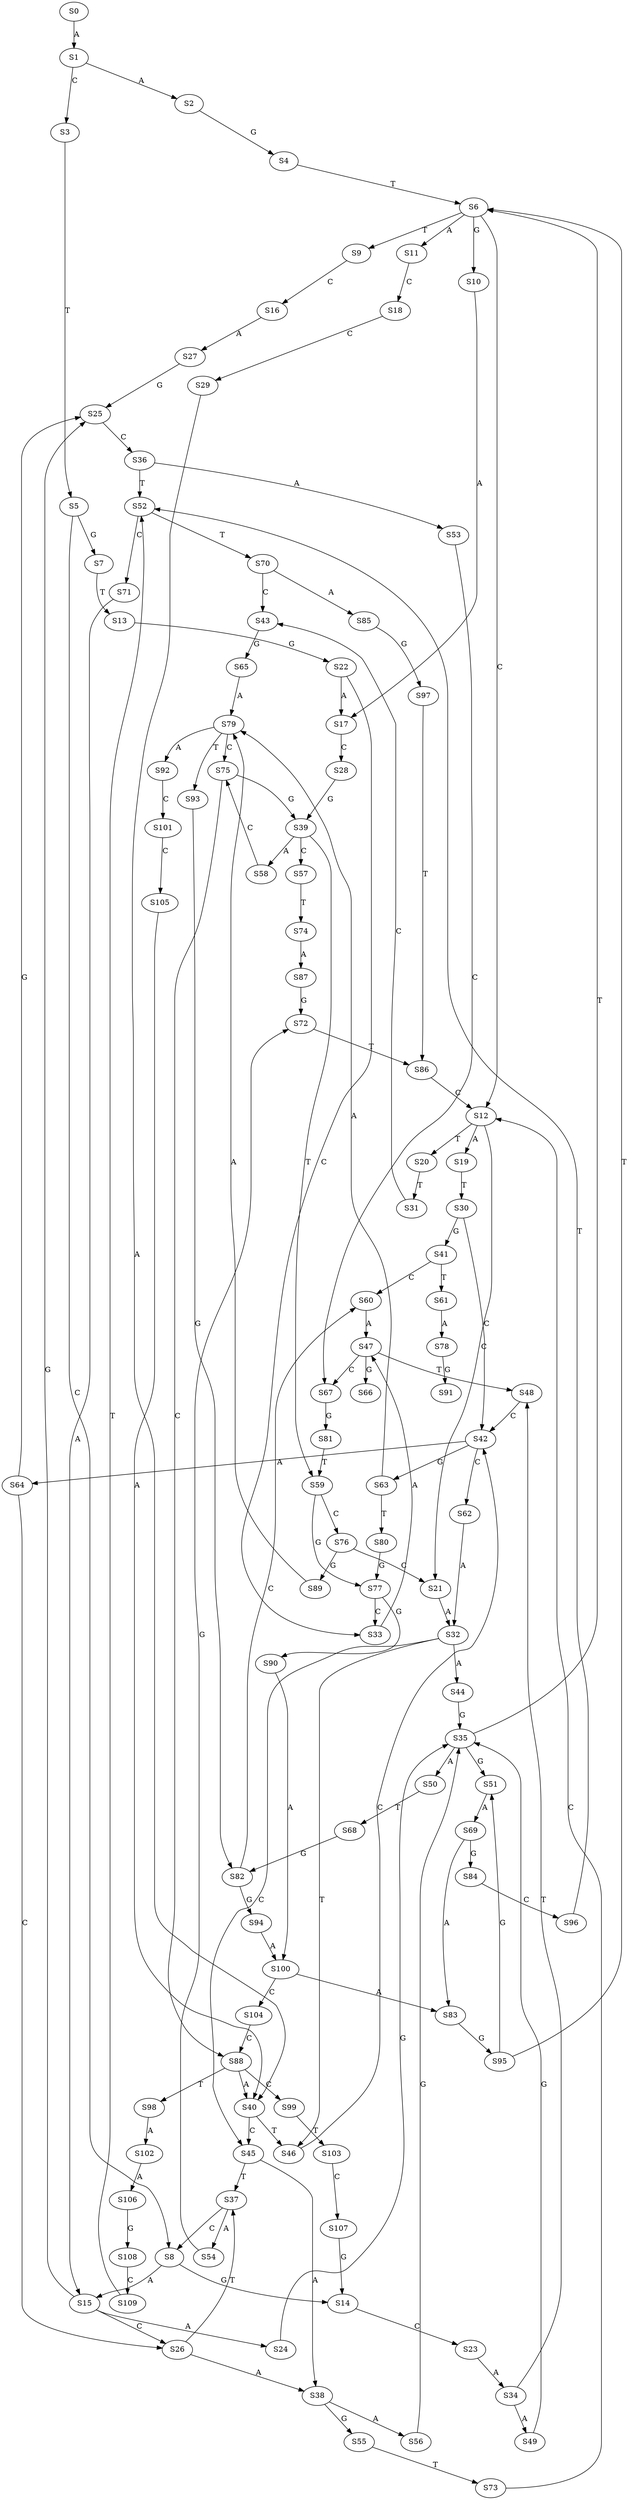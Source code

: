 strict digraph  {
	S0 -> S1 [ label = A ];
	S1 -> S2 [ label = A ];
	S1 -> S3 [ label = C ];
	S2 -> S4 [ label = G ];
	S3 -> S5 [ label = T ];
	S4 -> S6 [ label = T ];
	S5 -> S7 [ label = G ];
	S5 -> S8 [ label = C ];
	S6 -> S9 [ label = T ];
	S6 -> S10 [ label = G ];
	S6 -> S11 [ label = A ];
	S6 -> S12 [ label = C ];
	S7 -> S13 [ label = T ];
	S8 -> S14 [ label = G ];
	S8 -> S15 [ label = A ];
	S9 -> S16 [ label = C ];
	S10 -> S17 [ label = A ];
	S11 -> S18 [ label = C ];
	S12 -> S19 [ label = A ];
	S12 -> S20 [ label = T ];
	S12 -> S21 [ label = C ];
	S13 -> S22 [ label = G ];
	S14 -> S23 [ label = C ];
	S15 -> S24 [ label = A ];
	S15 -> S25 [ label = G ];
	S15 -> S26 [ label = C ];
	S16 -> S27 [ label = A ];
	S17 -> S28 [ label = C ];
	S18 -> S29 [ label = C ];
	S19 -> S30 [ label = T ];
	S20 -> S31 [ label = T ];
	S21 -> S32 [ label = A ];
	S22 -> S33 [ label = C ];
	S22 -> S17 [ label = A ];
	S23 -> S34 [ label = A ];
	S24 -> S35 [ label = G ];
	S25 -> S36 [ label = C ];
	S26 -> S37 [ label = T ];
	S26 -> S38 [ label = A ];
	S27 -> S25 [ label = G ];
	S28 -> S39 [ label = G ];
	S29 -> S40 [ label = A ];
	S30 -> S41 [ label = G ];
	S30 -> S42 [ label = C ];
	S31 -> S43 [ label = C ];
	S32 -> S44 [ label = A ];
	S32 -> S45 [ label = C ];
	S32 -> S46 [ label = T ];
	S33 -> S47 [ label = A ];
	S34 -> S48 [ label = T ];
	S34 -> S49 [ label = A ];
	S35 -> S6 [ label = T ];
	S35 -> S50 [ label = A ];
	S35 -> S51 [ label = G ];
	S36 -> S52 [ label = T ];
	S36 -> S53 [ label = A ];
	S37 -> S54 [ label = A ];
	S37 -> S8 [ label = C ];
	S38 -> S55 [ label = G ];
	S38 -> S56 [ label = A ];
	S39 -> S57 [ label = C ];
	S39 -> S58 [ label = A ];
	S39 -> S59 [ label = T ];
	S40 -> S46 [ label = T ];
	S40 -> S45 [ label = C ];
	S41 -> S60 [ label = C ];
	S41 -> S61 [ label = T ];
	S42 -> S62 [ label = C ];
	S42 -> S63 [ label = G ];
	S42 -> S64 [ label = A ];
	S43 -> S65 [ label = G ];
	S44 -> S35 [ label = G ];
	S45 -> S38 [ label = A ];
	S45 -> S37 [ label = T ];
	S46 -> S42 [ label = C ];
	S47 -> S66 [ label = G ];
	S47 -> S67 [ label = C ];
	S47 -> S48 [ label = T ];
	S48 -> S42 [ label = C ];
	S49 -> S35 [ label = G ];
	S50 -> S68 [ label = T ];
	S51 -> S69 [ label = A ];
	S52 -> S70 [ label = T ];
	S52 -> S71 [ label = C ];
	S53 -> S67 [ label = C ];
	S54 -> S72 [ label = G ];
	S55 -> S73 [ label = T ];
	S56 -> S35 [ label = G ];
	S57 -> S74 [ label = T ];
	S58 -> S75 [ label = C ];
	S59 -> S76 [ label = C ];
	S59 -> S77 [ label = G ];
	S60 -> S47 [ label = A ];
	S61 -> S78 [ label = A ];
	S62 -> S32 [ label = A ];
	S63 -> S79 [ label = A ];
	S63 -> S80 [ label = T ];
	S64 -> S26 [ label = C ];
	S64 -> S25 [ label = G ];
	S65 -> S79 [ label = A ];
	S67 -> S81 [ label = G ];
	S68 -> S82 [ label = G ];
	S69 -> S83 [ label = A ];
	S69 -> S84 [ label = G ];
	S70 -> S85 [ label = A ];
	S70 -> S43 [ label = C ];
	S71 -> S15 [ label = A ];
	S72 -> S86 [ label = T ];
	S73 -> S12 [ label = C ];
	S74 -> S87 [ label = A ];
	S75 -> S39 [ label = G ];
	S75 -> S88 [ label = C ];
	S76 -> S21 [ label = C ];
	S76 -> S89 [ label = G ];
	S77 -> S33 [ label = C ];
	S77 -> S90 [ label = G ];
	S78 -> S91 [ label = G ];
	S79 -> S92 [ label = A ];
	S79 -> S93 [ label = T ];
	S79 -> S75 [ label = C ];
	S80 -> S77 [ label = G ];
	S81 -> S59 [ label = T ];
	S82 -> S60 [ label = C ];
	S82 -> S94 [ label = G ];
	S83 -> S95 [ label = G ];
	S84 -> S96 [ label = C ];
	S85 -> S97 [ label = G ];
	S86 -> S12 [ label = C ];
	S87 -> S72 [ label = G ];
	S88 -> S40 [ label = A ];
	S88 -> S98 [ label = T ];
	S88 -> S99 [ label = C ];
	S89 -> S79 [ label = A ];
	S90 -> S100 [ label = A ];
	S92 -> S101 [ label = C ];
	S93 -> S82 [ label = G ];
	S94 -> S100 [ label = A ];
	S95 -> S6 [ label = T ];
	S95 -> S51 [ label = G ];
	S96 -> S52 [ label = T ];
	S97 -> S86 [ label = T ];
	S98 -> S102 [ label = A ];
	S99 -> S103 [ label = T ];
	S100 -> S83 [ label = A ];
	S100 -> S104 [ label = C ];
	S101 -> S105 [ label = C ];
	S102 -> S106 [ label = A ];
	S103 -> S107 [ label = C ];
	S104 -> S88 [ label = C ];
	S105 -> S40 [ label = A ];
	S106 -> S108 [ label = G ];
	S107 -> S14 [ label = G ];
	S108 -> S109 [ label = C ];
	S109 -> S52 [ label = T ];
}
